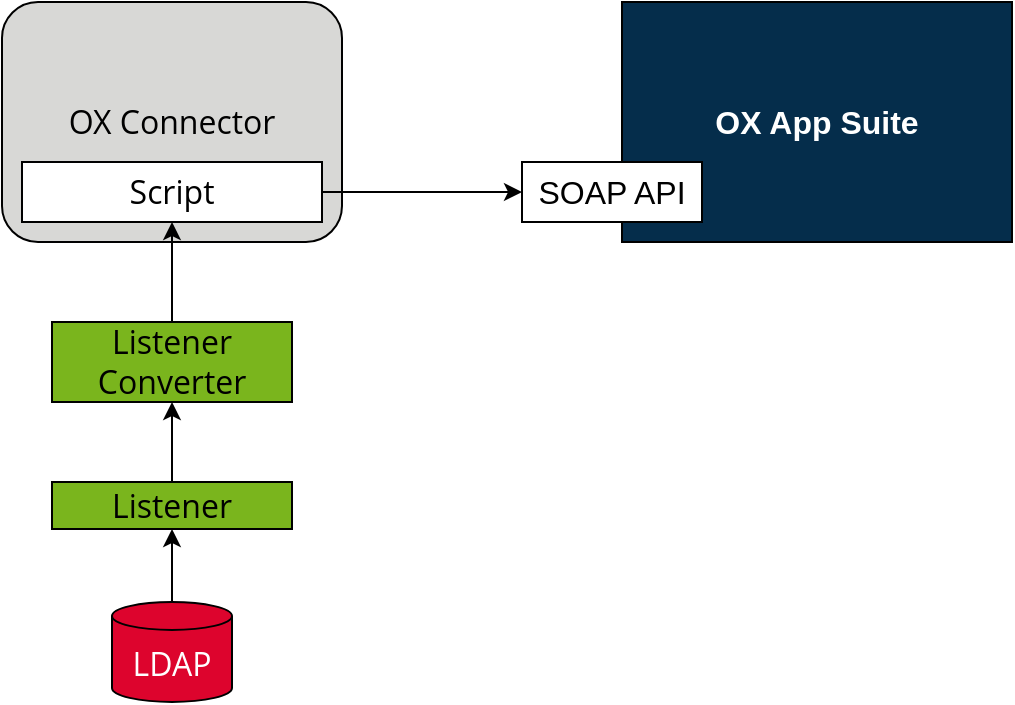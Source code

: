 <mxfile version="19.0.3" type="device" pages="2"><diagram id="iMa7SxfbFR8RP_zOvoB8" name="Seite-1"><mxGraphModel dx="2062" dy="1225" grid="1" gridSize="10" guides="1" tooltips="1" connect="1" arrows="1" fold="1" page="1" pageScale="1" pageWidth="1169" pageHeight="827" math="0" shadow="0"><root><mxCell id="0"/><mxCell id="1" parent="0"/><mxCell id="hwzBGW52ITV76m2d8RzL-3" value="OX Connector" style="rounded=1;whiteSpace=wrap;html=1;fillColor=#D8D8D6;fontFamily=Open Sans;fontSize=16;" parent="1" vertex="1"><mxGeometry x="350" y="240" width="170" height="120" as="geometry"/></mxCell><mxCell id="R7xigCAo-wmiMy99382H-2" value="&lt;b style=&quot;&quot;&gt;OX App Suite&lt;/b&gt;" style="rounded=0;whiteSpace=wrap;html=1;fontSize=16;fontColor=#FFFFFF;fillColor=#052d4b;" parent="1" vertex="1"><mxGeometry x="660" y="240" width="195" height="120" as="geometry"/></mxCell><mxCell id="7BYaQaf2AxY90eL402Zm-3" style="edgeStyle=orthogonalEdgeStyle;rounded=0;orthogonalLoop=1;jettySize=auto;html=1;entryX=0;entryY=0.5;entryDx=0;entryDy=0;fontSize=16;fontColor=#FFFFFF;exitX=1;exitY=0.5;exitDx=0;exitDy=0;" parent="1" source="6QZXVJ_-92742rShyD7a-4" target="7BYaQaf2AxY90eL402Zm-2" edge="1"><mxGeometry relative="1" as="geometry"><mxPoint x="660" y="335" as="targetPoint"/></mxGeometry></mxCell><mxCell id="6QZXVJ_-92742rShyD7a-2" value="" style="edgeStyle=orthogonalEdgeStyle;rounded=0;orthogonalLoop=1;jettySize=auto;html=1;fontFamily=Open Sans;fontSize=16;" edge="1" parent="1" source="hwzBGW52ITV76m2d8RzL-5" target="6QZXVJ_-92742rShyD7a-1"><mxGeometry relative="1" as="geometry"/></mxCell><mxCell id="hwzBGW52ITV76m2d8RzL-5" value="LDAP" style="shape=cylinder3;whiteSpace=wrap;html=1;boundedLbl=1;backgroundOutline=1;size=7;fillColor=#DD042D;strokeColor=#000000;fontColor=#FFFFFF;fontFamily=Open Sans;fontSize=16;" parent="1" vertex="1"><mxGeometry x="405" y="540" width="60" height="50" as="geometry"/></mxCell><mxCell id="7BYaQaf2AxY90eL402Zm-2" value="SOAP API" style="rounded=0;whiteSpace=wrap;html=1;fontSize=16;" parent="1" vertex="1"><mxGeometry x="610" y="320" width="90" height="30" as="geometry"/></mxCell><mxCell id="6QZXVJ_-92742rShyD7a-6" value="" style="edgeStyle=orthogonalEdgeStyle;rounded=0;orthogonalLoop=1;jettySize=auto;html=1;fontFamily=Open Sans;fontSize=16;" edge="1" parent="1" source="6QZXVJ_-92742rShyD7a-1" target="6QZXVJ_-92742rShyD7a-5"><mxGeometry relative="1" as="geometry"/></mxCell><mxCell id="6QZXVJ_-92742rShyD7a-1" value="&lt;font style=&quot;font-size: 16px;&quot; face=&quot;Open Sans&quot;&gt;Listener&lt;br&gt;&lt;/font&gt;" style="rounded=0;whiteSpace=wrap;html=1;fillColor=#7AB51D;" vertex="1" parent="1"><mxGeometry x="375" y="480" width="120" height="23.5" as="geometry"/></mxCell><mxCell id="6QZXVJ_-92742rShyD7a-4" value="Script" style="rounded=0;whiteSpace=wrap;html=1;fontFamily=Open Sans;fontSize=16;" vertex="1" parent="1"><mxGeometry x="360" y="320" width="150" height="30" as="geometry"/></mxCell><mxCell id="6QZXVJ_-92742rShyD7a-7" value="" style="edgeStyle=orthogonalEdgeStyle;rounded=0;orthogonalLoop=1;jettySize=auto;html=1;fontFamily=Open Sans;fontSize=16;" edge="1" parent="1" source="6QZXVJ_-92742rShyD7a-5" target="6QZXVJ_-92742rShyD7a-4"><mxGeometry relative="1" as="geometry"/></mxCell><mxCell id="6QZXVJ_-92742rShyD7a-5" value="&lt;font style=&quot;font-size: 16px;&quot; face=&quot;Open Sans&quot;&gt;Listener Converter&lt;br&gt;&lt;/font&gt;" style="rounded=0;whiteSpace=wrap;html=1;fillColor=#7AB51D;" vertex="1" parent="1"><mxGeometry x="375" y="400" width="120" height="40" as="geometry"/></mxCell></root></mxGraphModel></diagram><diagram id="30hk7Ov0T3Govf_uPdOX" name="Seite-2"><mxGraphModel dx="2062" dy="1225" grid="1" gridSize="10" guides="1" tooltips="1" connect="1" arrows="1" fold="1" page="1" pageScale="1" pageWidth="1169" pageHeight="827" math="0" shadow="0"><root><mxCell id="0"/><mxCell id="1" parent="0"/><mxCell id="QlSQd94FQxU-3f94ExiY-1" value="SOAP API" style="rounded=0;whiteSpace=wrap;html=1;fontSize=16;fillColor=#052D4B;fontColor=#FFFFFF;strokeColor=#666666;fontStyle=1" vertex="1" parent="1"><mxGeometry x="720" y="80" width="90" height="40" as="geometry"/></mxCell><mxCell id="QlSQd94FQxU-3f94ExiY-5" value="" style="edgeStyle=orthogonalEdgeStyle;rounded=0;orthogonalLoop=1;jettySize=auto;html=1;fontFamily=Open Sans;fontSize=16;" edge="1" parent="1" source="QlSQd94FQxU-3f94ExiY-2" target="QlSQd94FQxU-3f94ExiY-4"><mxGeometry relative="1" as="geometry"/></mxCell><mxCell id="QlSQd94FQxU-3f94ExiY-2" value="&lt;font style=&quot;font-size: 16px;&quot; face=&quot;Open Sans&quot;&gt;Listener&lt;br&gt;&lt;/font&gt;" style="rounded=0;whiteSpace=wrap;html=1;fillColor=#7AB51D;" vertex="1" parent="1"><mxGeometry x="80" y="80" width="120" height="40" as="geometry"/></mxCell><mxCell id="QlSQd94FQxU-3f94ExiY-7" style="edgeStyle=orthogonalEdgeStyle;rounded=0;orthogonalLoop=1;jettySize=auto;html=1;entryX=0;entryY=0.5;entryDx=0;entryDy=0;fontFamily=Open Sans;fontSize=16;" edge="1" parent="1" source="QlSQd94FQxU-3f94ExiY-3" target="QlSQd94FQxU-3f94ExiY-1"><mxGeometry relative="1" as="geometry"/></mxCell><mxCell id="QlSQd94FQxU-3f94ExiY-3" value="Script" style="rounded=0;whiteSpace=wrap;html=1;fontFamily=Open Sans;fontSize=16;fillColor=#D8D8D6;" vertex="1" parent="1"><mxGeometry x="480" y="80" width="150" height="38.25" as="geometry"/></mxCell><mxCell id="QlSQd94FQxU-3f94ExiY-6" style="edgeStyle=orthogonalEdgeStyle;rounded=0;orthogonalLoop=1;jettySize=auto;html=1;entryX=0;entryY=0.5;entryDx=0;entryDy=0;fontFamily=Open Sans;fontSize=16;" edge="1" parent="1" source="QlSQd94FQxU-3f94ExiY-4" target="QlSQd94FQxU-3f94ExiY-3"><mxGeometry relative="1" as="geometry"/></mxCell><mxCell id="QlSQd94FQxU-3f94ExiY-4" value="&lt;font style=&quot;font-size: 16px;&quot; face=&quot;Open Sans&quot;&gt;Listener Converter&lt;br&gt;&lt;/font&gt;" style="rounded=0;whiteSpace=wrap;html=1;fillColor=#7AB51D;" vertex="1" parent="1"><mxGeometry x="280" y="80" width="120" height="40" as="geometry"/></mxCell><mxCell id="QlSQd94FQxU-3f94ExiY-8" value="" style="endArrow=none;dashed=1;html=1;dashPattern=1 3;strokeWidth=2;rounded=0;fontFamily=Open Sans;fontSize=16;" edge="1" parent="1"><mxGeometry width="50" height="50" relative="1" as="geometry"><mxPoint x="440" y="160" as="sourcePoint"/><mxPoint x="440" y="40" as="targetPoint"/></mxGeometry></mxCell><mxCell id="QlSQd94FQxU-3f94ExiY-9" value="" style="endArrow=none;dashed=1;html=1;strokeWidth=2;rounded=0;fontFamily=Open Sans;fontSize=16;" edge="1" parent="1"><mxGeometry width="50" height="50" relative="1" as="geometry"><mxPoint x="680" y="159.13" as="sourcePoint"/><mxPoint x="680" y="39.13" as="targetPoint"/></mxGeometry></mxCell><mxCell id="QlSQd94FQxU-3f94ExiY-10" value="UCS Host" style="text;html=1;strokeColor=none;fillColor=none;align=center;verticalAlign=middle;whiteSpace=wrap;rounded=0;fontFamily=Open Sans;fontSize=16;" vertex="1" parent="1"><mxGeometry x="200" y="140" width="80" height="30" as="geometry"/></mxCell><mxCell id="QlSQd94FQxU-3f94ExiY-13" value="OX Connector&lt;br&gt;Docker container" style="text;html=1;strokeColor=none;fillColor=none;align=center;verticalAlign=middle;whiteSpace=wrap;rounded=0;fontFamily=Open Sans;fontSize=16;" vertex="1" parent="1"><mxGeometry x="487.5" y="130" width="135" height="60" as="geometry"/></mxCell><mxCell id="QlSQd94FQxU-3f94ExiY-14" value="OX App Suite" style="text;html=1;strokeColor=none;fillColor=none;align=center;verticalAlign=middle;whiteSpace=wrap;rounded=0;fontFamily=Open Sans;fontSize=16;" vertex="1" parent="1"><mxGeometry x="697.5" y="140" width="135" height="30" as="geometry"/></mxCell></root></mxGraphModel></diagram></mxfile>
